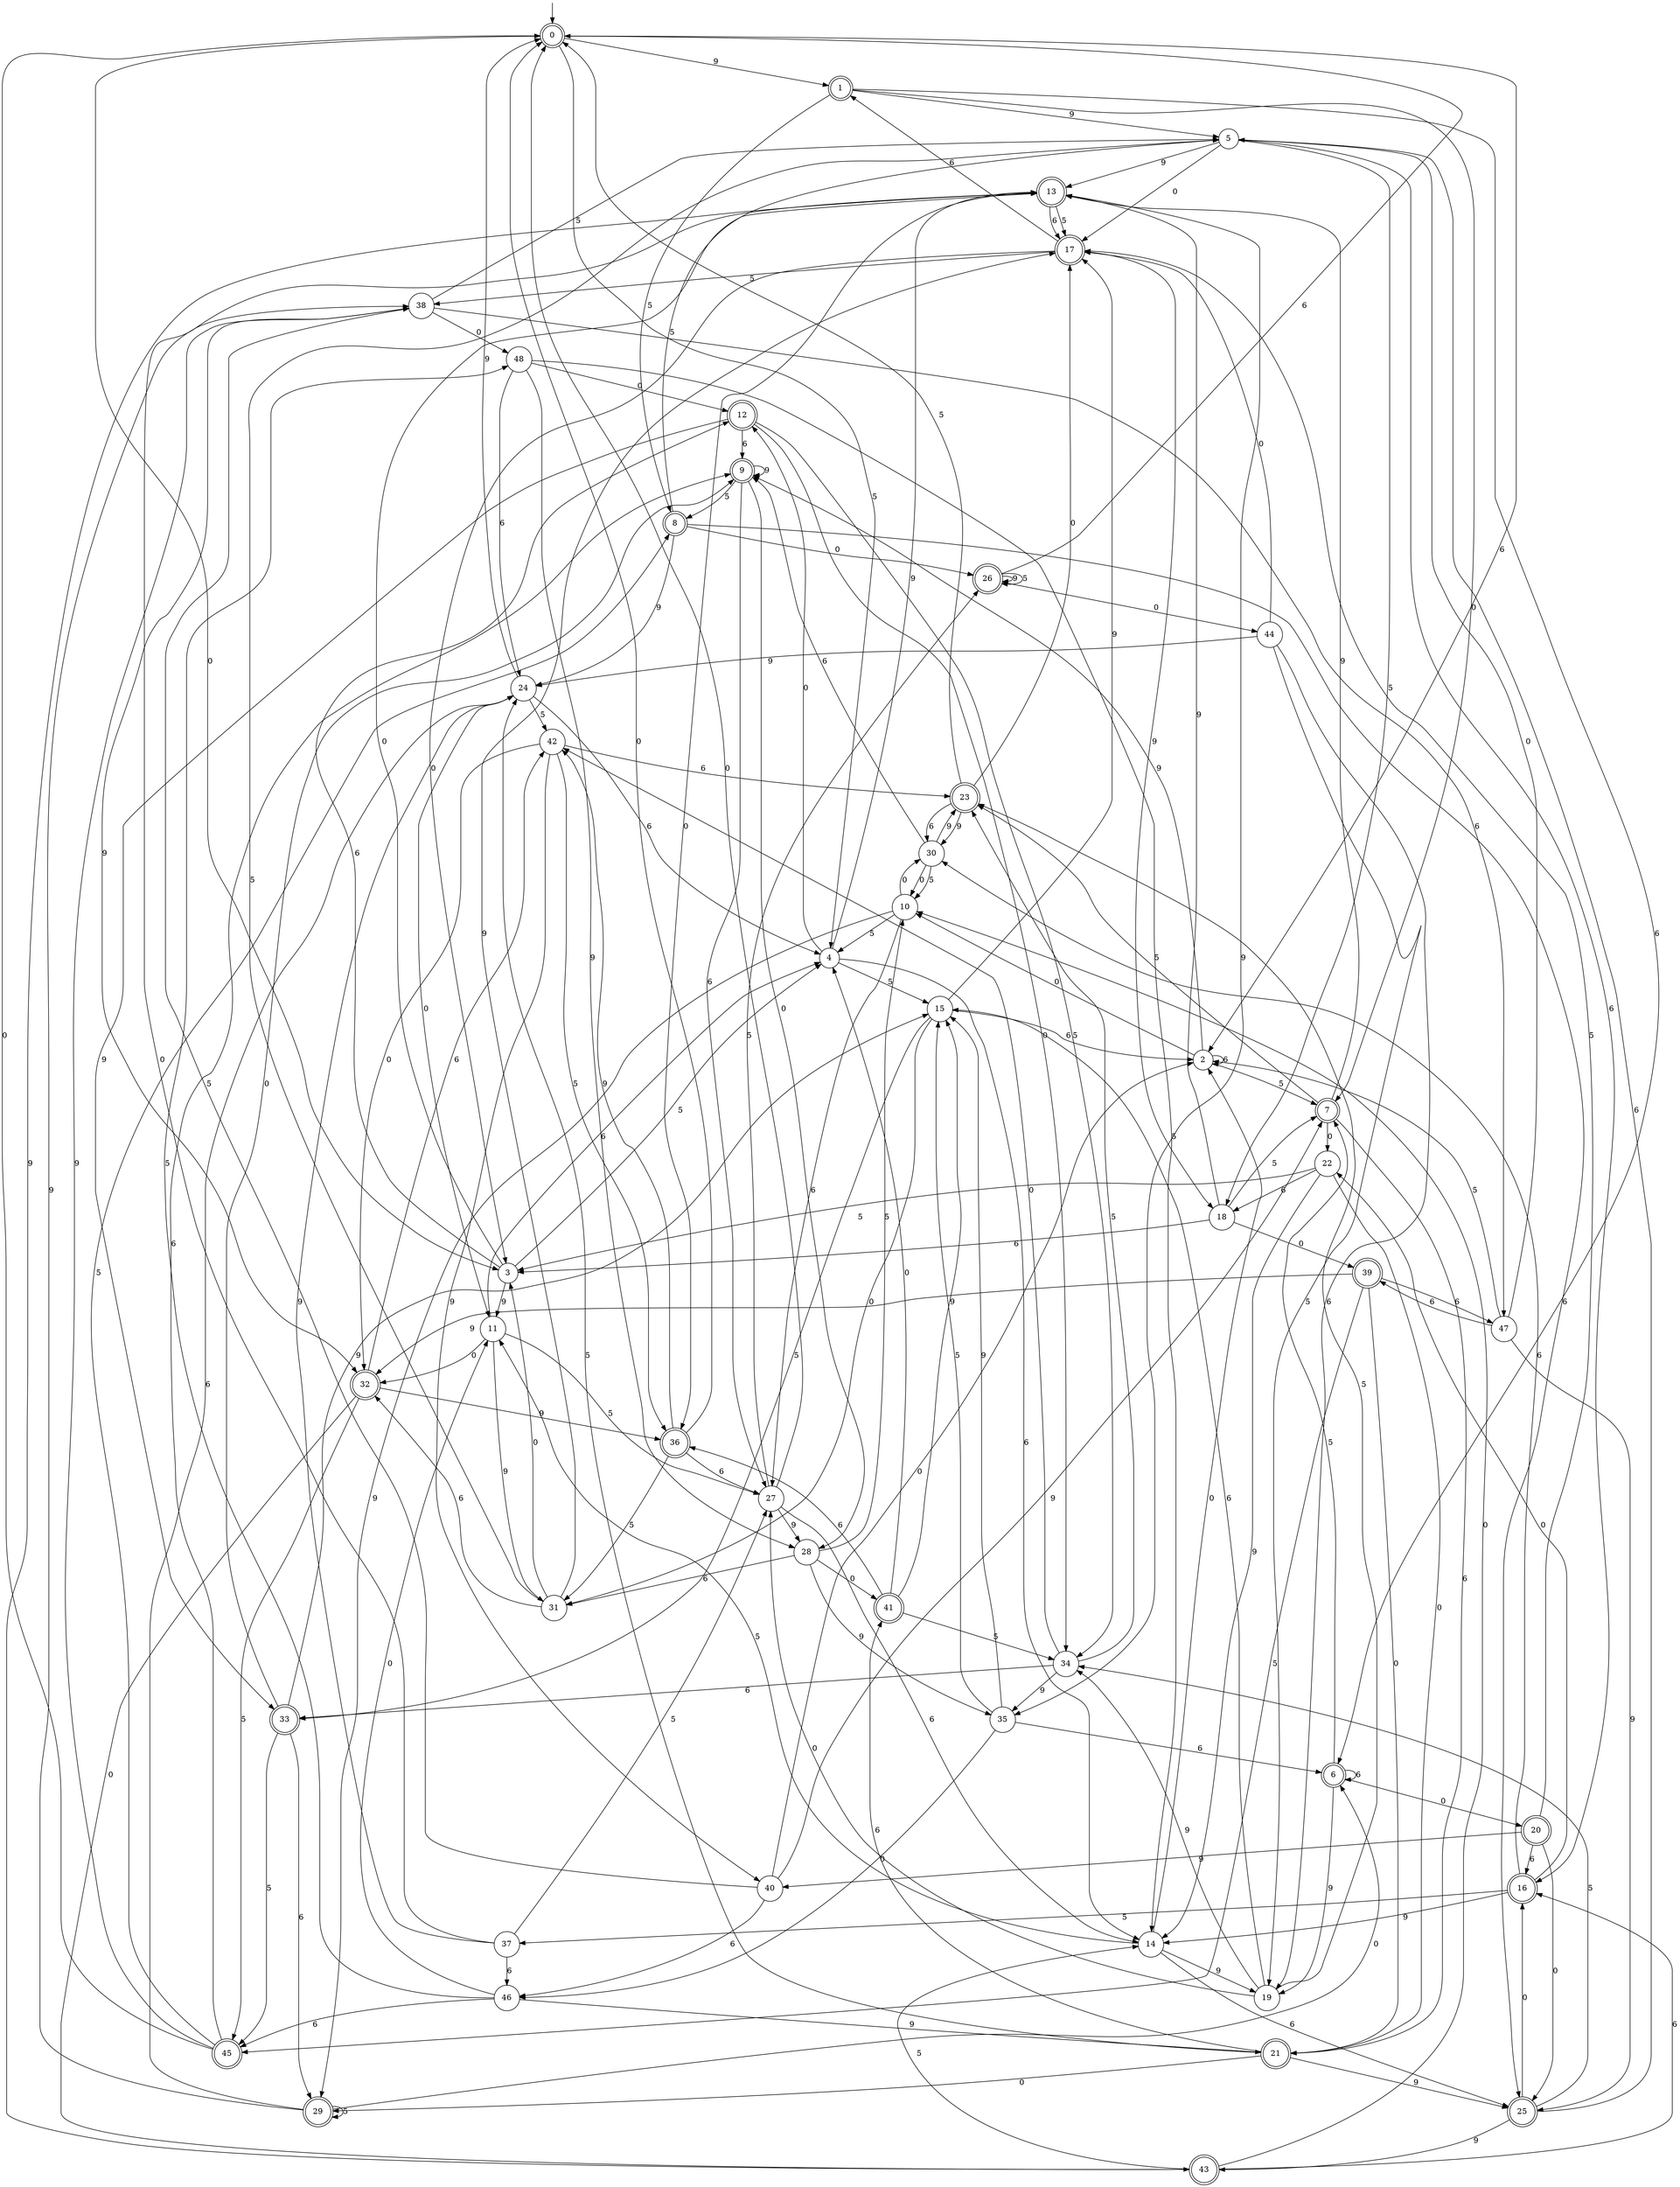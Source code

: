 digraph g {

	s0 [shape="doublecircle" label="0"];
	s1 [shape="doublecircle" label="1"];
	s2 [shape="circle" label="2"];
	s3 [shape="circle" label="3"];
	s4 [shape="circle" label="4"];
	s5 [shape="circle" label="5"];
	s6 [shape="doublecircle" label="6"];
	s7 [shape="doublecircle" label="7"];
	s8 [shape="doublecircle" label="8"];
	s9 [shape="doublecircle" label="9"];
	s10 [shape="circle" label="10"];
	s11 [shape="circle" label="11"];
	s12 [shape="doublecircle" label="12"];
	s13 [shape="doublecircle" label="13"];
	s14 [shape="circle" label="14"];
	s15 [shape="circle" label="15"];
	s16 [shape="doublecircle" label="16"];
	s17 [shape="doublecircle" label="17"];
	s18 [shape="circle" label="18"];
	s19 [shape="circle" label="19"];
	s20 [shape="doublecircle" label="20"];
	s21 [shape="doublecircle" label="21"];
	s22 [shape="circle" label="22"];
	s23 [shape="doublecircle" label="23"];
	s24 [shape="circle" label="24"];
	s25 [shape="doublecircle" label="25"];
	s26 [shape="doublecircle" label="26"];
	s27 [shape="circle" label="27"];
	s28 [shape="circle" label="28"];
	s29 [shape="doublecircle" label="29"];
	s30 [shape="circle" label="30"];
	s31 [shape="circle" label="31"];
	s32 [shape="doublecircle" label="32"];
	s33 [shape="doublecircle" label="33"];
	s34 [shape="circle" label="34"];
	s35 [shape="circle" label="35"];
	s36 [shape="doublecircle" label="36"];
	s37 [shape="circle" label="37"];
	s38 [shape="circle" label="38"];
	s39 [shape="doublecircle" label="39"];
	s40 [shape="circle" label="40"];
	s41 [shape="doublecircle" label="41"];
	s42 [shape="circle" label="42"];
	s43 [shape="doublecircle" label="43"];
	s44 [shape="circle" label="44"];
	s45 [shape="doublecircle" label="45"];
	s46 [shape="circle" label="46"];
	s47 [shape="circle" label="47"];
	s48 [shape="circle" label="48"];
	s0 -> s1 [label="9"];
	s0 -> s2 [label="6"];
	s0 -> s3 [label="0"];
	s0 -> s4 [label="5"];
	s1 -> s5 [label="9"];
	s1 -> s6 [label="6"];
	s1 -> s7 [label="0"];
	s1 -> s8 [label="5"];
	s2 -> s9 [label="9"];
	s2 -> s2 [label="6"];
	s2 -> s10 [label="0"];
	s2 -> s7 [label="5"];
	s3 -> s11 [label="9"];
	s3 -> s12 [label="6"];
	s3 -> s13 [label="0"];
	s3 -> s4 [label="5"];
	s4 -> s13 [label="9"];
	s4 -> s14 [label="6"];
	s4 -> s12 [label="0"];
	s4 -> s15 [label="5"];
	s5 -> s13 [label="9"];
	s5 -> s16 [label="6"];
	s5 -> s17 [label="0"];
	s5 -> s18 [label="5"];
	s6 -> s19 [label="9"];
	s6 -> s6 [label="6"];
	s6 -> s20 [label="0"];
	s6 -> s7 [label="5"];
	s7 -> s13 [label="9"];
	s7 -> s21 [label="6"];
	s7 -> s22 [label="0"];
	s7 -> s23 [label="5"];
	s8 -> s24 [label="9"];
	s8 -> s25 [label="6"];
	s8 -> s26 [label="0"];
	s8 -> s5 [label="5"];
	s9 -> s9 [label="9"];
	s9 -> s27 [label="6"];
	s9 -> s28 [label="0"];
	s9 -> s8 [label="5"];
	s10 -> s29 [label="9"];
	s10 -> s27 [label="6"];
	s10 -> s30 [label="0"];
	s10 -> s4 [label="5"];
	s11 -> s31 [label="9"];
	s11 -> s4 [label="6"];
	s11 -> s32 [label="0"];
	s11 -> s27 [label="5"];
	s12 -> s33 [label="9"];
	s12 -> s9 [label="6"];
	s12 -> s34 [label="0"];
	s12 -> s34 [label="5"];
	s13 -> s35 [label="9"];
	s13 -> s17 [label="6"];
	s13 -> s36 [label="0"];
	s13 -> s17 [label="5"];
	s14 -> s19 [label="9"];
	s14 -> s25 [label="6"];
	s14 -> s2 [label="0"];
	s14 -> s11 [label="5"];
	s15 -> s17 [label="9"];
	s15 -> s2 [label="6"];
	s15 -> s31 [label="0"];
	s15 -> s33 [label="5"];
	s16 -> s14 [label="9"];
	s16 -> s30 [label="6"];
	s16 -> s22 [label="0"];
	s16 -> s37 [label="5"];
	s17 -> s18 [label="9"];
	s17 -> s1 [label="6"];
	s17 -> s3 [label="0"];
	s17 -> s38 [label="5"];
	s18 -> s13 [label="9"];
	s18 -> s3 [label="6"];
	s18 -> s39 [label="0"];
	s18 -> s7 [label="5"];
	s19 -> s34 [label="9"];
	s19 -> s15 [label="6"];
	s19 -> s27 [label="0"];
	s19 -> s23 [label="5"];
	s20 -> s40 [label="9"];
	s20 -> s16 [label="6"];
	s20 -> s25 [label="0"];
	s20 -> s17 [label="5"];
	s21 -> s25 [label="9"];
	s21 -> s41 [label="6"];
	s21 -> s29 [label="0"];
	s21 -> s24 [label="5"];
	s22 -> s14 [label="9"];
	s22 -> s18 [label="6"];
	s22 -> s21 [label="0"];
	s22 -> s3 [label="5"];
	s23 -> s30 [label="9"];
	s23 -> s30 [label="6"];
	s23 -> s17 [label="0"];
	s23 -> s0 [label="5"];
	s24 -> s0 [label="9"];
	s24 -> s4 [label="6"];
	s24 -> s11 [label="0"];
	s24 -> s42 [label="5"];
	s25 -> s43 [label="9"];
	s25 -> s5 [label="6"];
	s25 -> s16 [label="0"];
	s25 -> s34 [label="5"];
	s26 -> s26 [label="9"];
	s26 -> s0 [label="6"];
	s26 -> s44 [label="0"];
	s26 -> s26 [label="5"];
	s27 -> s28 [label="9"];
	s27 -> s14 [label="6"];
	s27 -> s0 [label="0"];
	s27 -> s26 [label="5"];
	s28 -> s35 [label="9"];
	s28 -> s31 [label="6"];
	s28 -> s41 [label="0"];
	s28 -> s10 [label="5"];
	s29 -> s38 [label="9"];
	s29 -> s24 [label="6"];
	s29 -> s6 [label="0"];
	s29 -> s29 [label="5"];
	s30 -> s23 [label="9"];
	s30 -> s9 [label="6"];
	s30 -> s10 [label="0"];
	s30 -> s10 [label="5"];
	s31 -> s17 [label="9"];
	s31 -> s32 [label="6"];
	s31 -> s3 [label="0"];
	s31 -> s5 [label="5"];
	s32 -> s36 [label="9"];
	s32 -> s42 [label="6"];
	s32 -> s43 [label="0"];
	s32 -> s45 [label="5"];
	s33 -> s15 [label="9"];
	s33 -> s29 [label="6"];
	s33 -> s9 [label="0"];
	s33 -> s45 [label="5"];
	s34 -> s35 [label="9"];
	s34 -> s33 [label="6"];
	s34 -> s42 [label="0"];
	s34 -> s23 [label="5"];
	s35 -> s15 [label="9"];
	s35 -> s6 [label="6"];
	s35 -> s46 [label="0"];
	s35 -> s15 [label="5"];
	s36 -> s42 [label="9"];
	s36 -> s27 [label="6"];
	s36 -> s0 [label="0"];
	s36 -> s31 [label="5"];
	s37 -> s24 [label="9"];
	s37 -> s46 [label="6"];
	s37 -> s13 [label="0"];
	s37 -> s27 [label="5"];
	s38 -> s32 [label="9"];
	s38 -> s47 [label="6"];
	s38 -> s48 [label="0"];
	s38 -> s5 [label="5"];
	s39 -> s32 [label="9"];
	s39 -> s47 [label="6"];
	s39 -> s21 [label="0"];
	s39 -> s45 [label="5"];
	s40 -> s7 [label="9"];
	s40 -> s46 [label="6"];
	s40 -> s2 [label="0"];
	s40 -> s38 [label="5"];
	s41 -> s15 [label="9"];
	s41 -> s36 [label="6"];
	s41 -> s4 [label="0"];
	s41 -> s34 [label="5"];
	s42 -> s40 [label="9"];
	s42 -> s23 [label="6"];
	s42 -> s32 [label="0"];
	s42 -> s36 [label="5"];
	s43 -> s13 [label="9"];
	s43 -> s16 [label="6"];
	s43 -> s10 [label="0"];
	s43 -> s14 [label="5"];
	s44 -> s24 [label="9"];
	s44 -> s19 [label="6"];
	s44 -> s17 [label="0"];
	s44 -> s19 [label="5"];
	s45 -> s38 [label="9"];
	s45 -> s9 [label="6"];
	s45 -> s0 [label="0"];
	s45 -> s8 [label="5"];
	s46 -> s21 [label="9"];
	s46 -> s45 [label="6"];
	s46 -> s11 [label="0"];
	s46 -> s48 [label="5"];
	s47 -> s25 [label="9"];
	s47 -> s39 [label="6"];
	s47 -> s5 [label="0"];
	s47 -> s2 [label="5"];
	s48 -> s28 [label="9"];
	s48 -> s24 [label="6"];
	s48 -> s12 [label="0"];
	s48 -> s14 [label="5"];

__start0 [label="" shape="none" width="0" height="0"];
__start0 -> s0;

}
